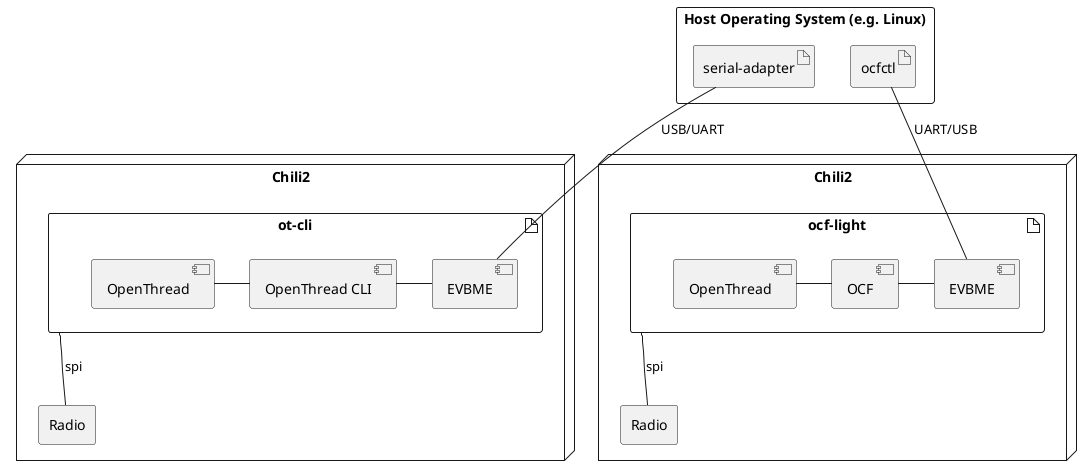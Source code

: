@startuml

rectangle "Host Operating System (e.g. Linux)"  as host{
    artifact "serial-adapter" as serial
    artifact "ocfctl" as ocfctl
}

node "Chili2" as c1{
    artifact "ot-cli" as otcli {
        component "EVBME" as e1
        component OpenThread as o1
        component "OpenThread CLI" as cli
        cli - e1
        o1 - cli
    }
    rectangle "Radio" as r1
    otcli -- r1 : spi
}

node "Chili2" as c2{
    artifact "ocf-light" as ocflight {
        component "EVBME" as e2
        component OCF
        component OpenThread as o2
        OCF - e2
        o2 - OCF
    }
    rectangle "Radio" as r2
    ocflight -- r2 : spi
}

serial -- e1 : USB/UART
ocfctl -- e2 : UART/USB

@enduml
